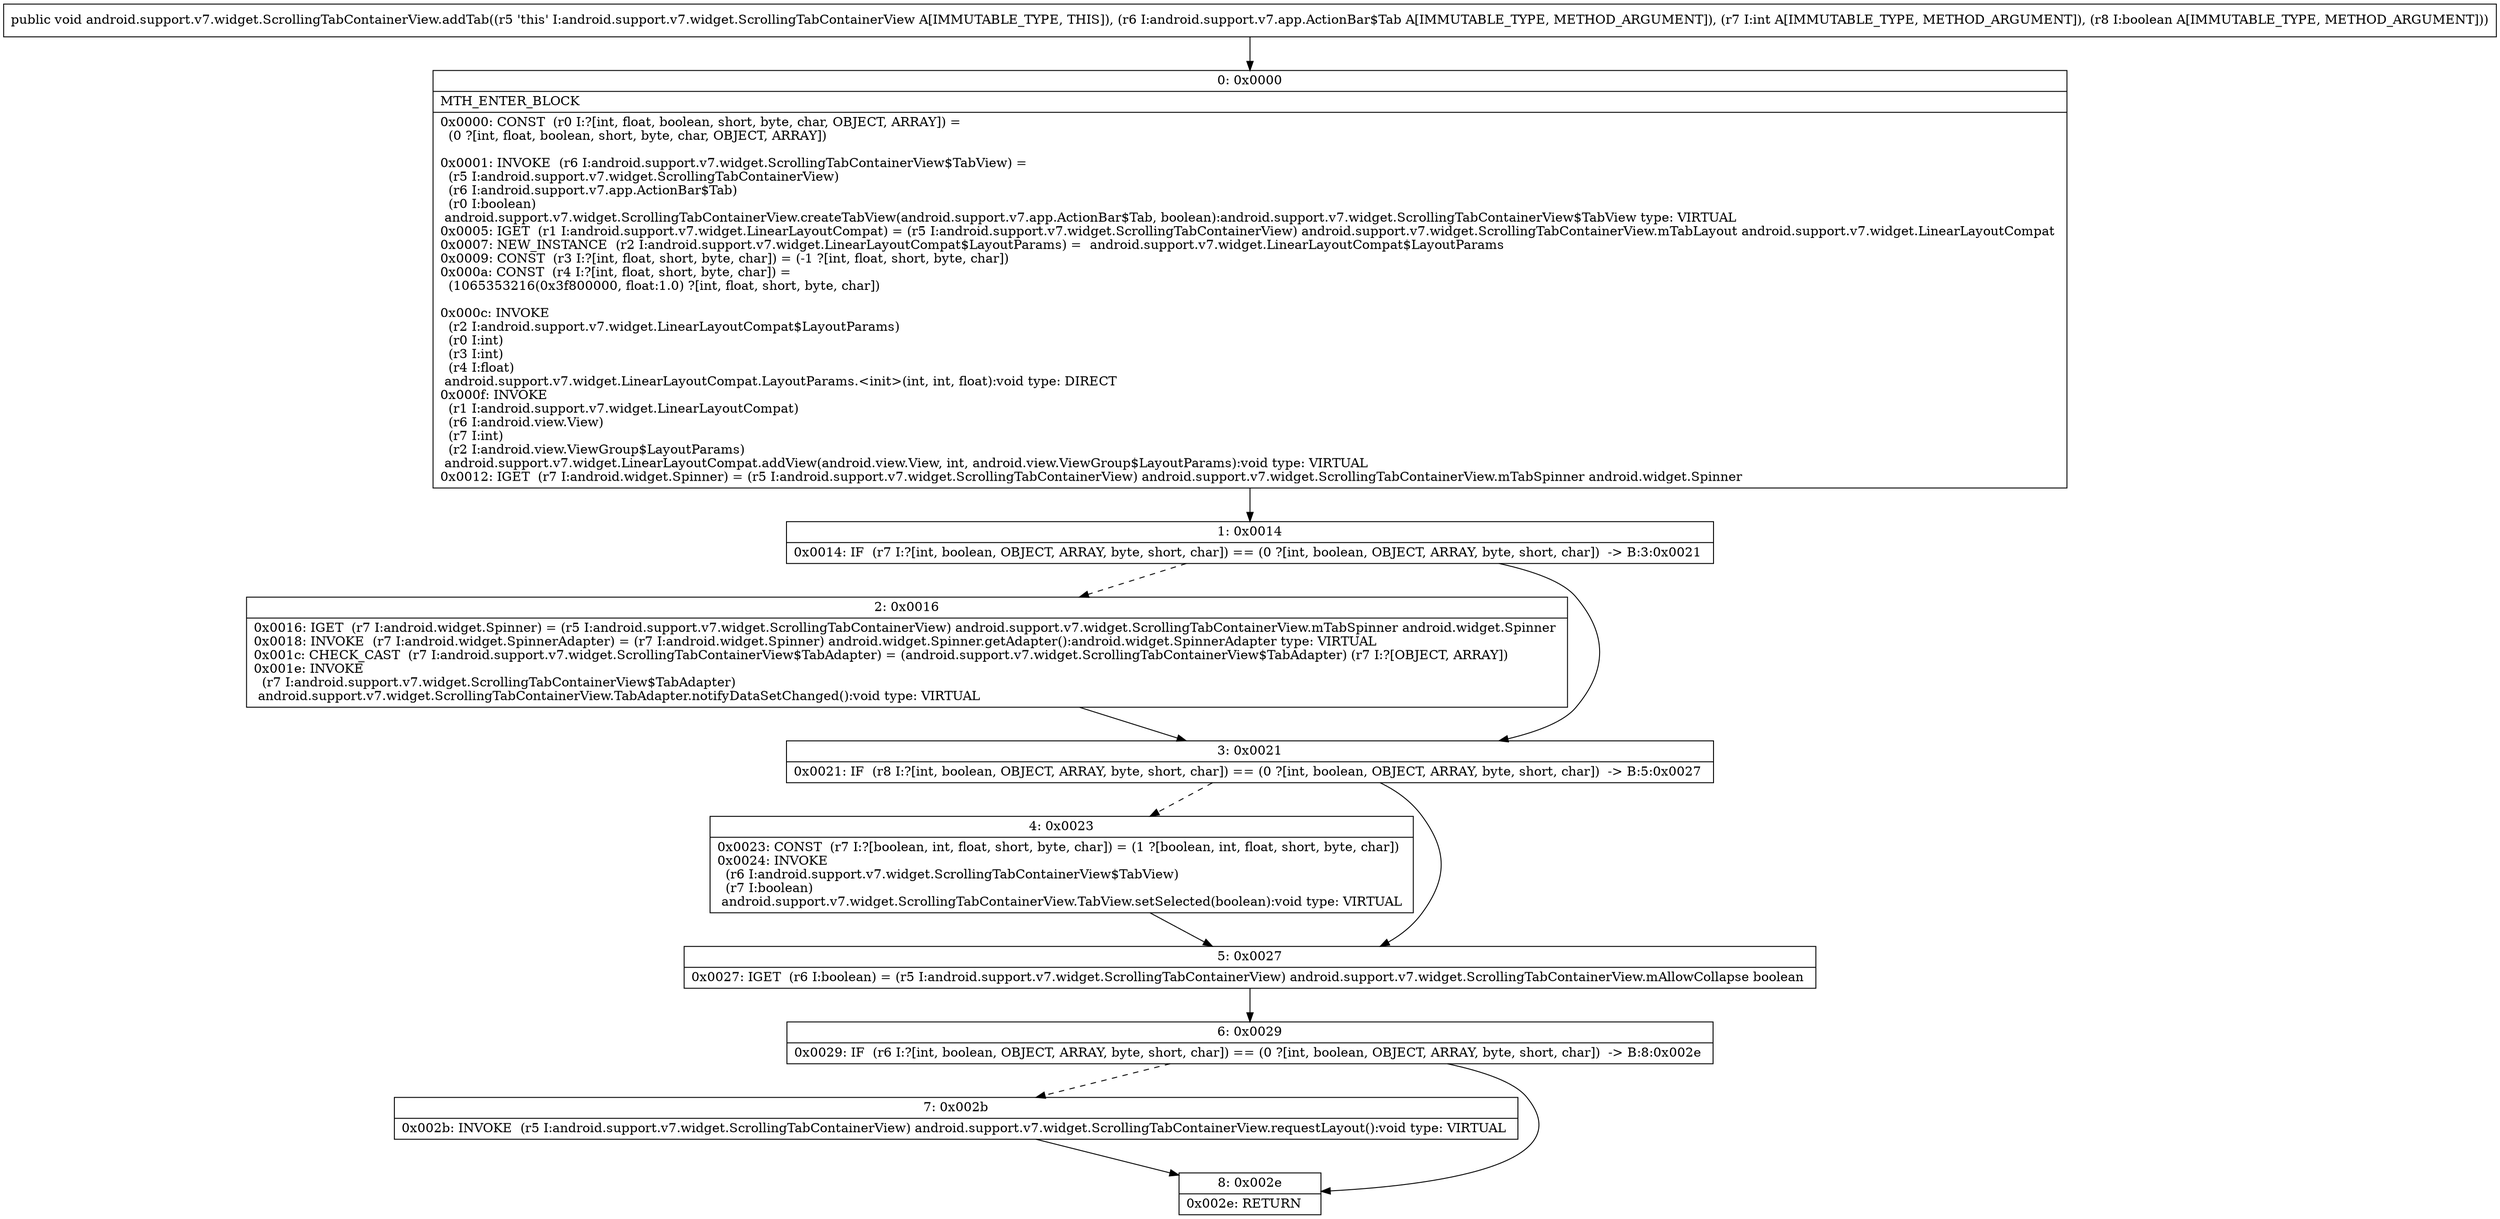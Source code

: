 digraph "CFG forandroid.support.v7.widget.ScrollingTabContainerView.addTab(Landroid\/support\/v7\/app\/ActionBar$Tab;IZ)V" {
Node_0 [shape=record,label="{0\:\ 0x0000|MTH_ENTER_BLOCK\l|0x0000: CONST  (r0 I:?[int, float, boolean, short, byte, char, OBJECT, ARRAY]) = \l  (0 ?[int, float, boolean, short, byte, char, OBJECT, ARRAY])\l \l0x0001: INVOKE  (r6 I:android.support.v7.widget.ScrollingTabContainerView$TabView) = \l  (r5 I:android.support.v7.widget.ScrollingTabContainerView)\l  (r6 I:android.support.v7.app.ActionBar$Tab)\l  (r0 I:boolean)\l android.support.v7.widget.ScrollingTabContainerView.createTabView(android.support.v7.app.ActionBar$Tab, boolean):android.support.v7.widget.ScrollingTabContainerView$TabView type: VIRTUAL \l0x0005: IGET  (r1 I:android.support.v7.widget.LinearLayoutCompat) = (r5 I:android.support.v7.widget.ScrollingTabContainerView) android.support.v7.widget.ScrollingTabContainerView.mTabLayout android.support.v7.widget.LinearLayoutCompat \l0x0007: NEW_INSTANCE  (r2 I:android.support.v7.widget.LinearLayoutCompat$LayoutParams) =  android.support.v7.widget.LinearLayoutCompat$LayoutParams \l0x0009: CONST  (r3 I:?[int, float, short, byte, char]) = (\-1 ?[int, float, short, byte, char]) \l0x000a: CONST  (r4 I:?[int, float, short, byte, char]) = \l  (1065353216(0x3f800000, float:1.0) ?[int, float, short, byte, char])\l \l0x000c: INVOKE  \l  (r2 I:android.support.v7.widget.LinearLayoutCompat$LayoutParams)\l  (r0 I:int)\l  (r3 I:int)\l  (r4 I:float)\l android.support.v7.widget.LinearLayoutCompat.LayoutParams.\<init\>(int, int, float):void type: DIRECT \l0x000f: INVOKE  \l  (r1 I:android.support.v7.widget.LinearLayoutCompat)\l  (r6 I:android.view.View)\l  (r7 I:int)\l  (r2 I:android.view.ViewGroup$LayoutParams)\l android.support.v7.widget.LinearLayoutCompat.addView(android.view.View, int, android.view.ViewGroup$LayoutParams):void type: VIRTUAL \l0x0012: IGET  (r7 I:android.widget.Spinner) = (r5 I:android.support.v7.widget.ScrollingTabContainerView) android.support.v7.widget.ScrollingTabContainerView.mTabSpinner android.widget.Spinner \l}"];
Node_1 [shape=record,label="{1\:\ 0x0014|0x0014: IF  (r7 I:?[int, boolean, OBJECT, ARRAY, byte, short, char]) == (0 ?[int, boolean, OBJECT, ARRAY, byte, short, char])  \-\> B:3:0x0021 \l}"];
Node_2 [shape=record,label="{2\:\ 0x0016|0x0016: IGET  (r7 I:android.widget.Spinner) = (r5 I:android.support.v7.widget.ScrollingTabContainerView) android.support.v7.widget.ScrollingTabContainerView.mTabSpinner android.widget.Spinner \l0x0018: INVOKE  (r7 I:android.widget.SpinnerAdapter) = (r7 I:android.widget.Spinner) android.widget.Spinner.getAdapter():android.widget.SpinnerAdapter type: VIRTUAL \l0x001c: CHECK_CAST  (r7 I:android.support.v7.widget.ScrollingTabContainerView$TabAdapter) = (android.support.v7.widget.ScrollingTabContainerView$TabAdapter) (r7 I:?[OBJECT, ARRAY]) \l0x001e: INVOKE  \l  (r7 I:android.support.v7.widget.ScrollingTabContainerView$TabAdapter)\l android.support.v7.widget.ScrollingTabContainerView.TabAdapter.notifyDataSetChanged():void type: VIRTUAL \l}"];
Node_3 [shape=record,label="{3\:\ 0x0021|0x0021: IF  (r8 I:?[int, boolean, OBJECT, ARRAY, byte, short, char]) == (0 ?[int, boolean, OBJECT, ARRAY, byte, short, char])  \-\> B:5:0x0027 \l}"];
Node_4 [shape=record,label="{4\:\ 0x0023|0x0023: CONST  (r7 I:?[boolean, int, float, short, byte, char]) = (1 ?[boolean, int, float, short, byte, char]) \l0x0024: INVOKE  \l  (r6 I:android.support.v7.widget.ScrollingTabContainerView$TabView)\l  (r7 I:boolean)\l android.support.v7.widget.ScrollingTabContainerView.TabView.setSelected(boolean):void type: VIRTUAL \l}"];
Node_5 [shape=record,label="{5\:\ 0x0027|0x0027: IGET  (r6 I:boolean) = (r5 I:android.support.v7.widget.ScrollingTabContainerView) android.support.v7.widget.ScrollingTabContainerView.mAllowCollapse boolean \l}"];
Node_6 [shape=record,label="{6\:\ 0x0029|0x0029: IF  (r6 I:?[int, boolean, OBJECT, ARRAY, byte, short, char]) == (0 ?[int, boolean, OBJECT, ARRAY, byte, short, char])  \-\> B:8:0x002e \l}"];
Node_7 [shape=record,label="{7\:\ 0x002b|0x002b: INVOKE  (r5 I:android.support.v7.widget.ScrollingTabContainerView) android.support.v7.widget.ScrollingTabContainerView.requestLayout():void type: VIRTUAL \l}"];
Node_8 [shape=record,label="{8\:\ 0x002e|0x002e: RETURN   \l}"];
MethodNode[shape=record,label="{public void android.support.v7.widget.ScrollingTabContainerView.addTab((r5 'this' I:android.support.v7.widget.ScrollingTabContainerView A[IMMUTABLE_TYPE, THIS]), (r6 I:android.support.v7.app.ActionBar$Tab A[IMMUTABLE_TYPE, METHOD_ARGUMENT]), (r7 I:int A[IMMUTABLE_TYPE, METHOD_ARGUMENT]), (r8 I:boolean A[IMMUTABLE_TYPE, METHOD_ARGUMENT])) }"];
MethodNode -> Node_0;
Node_0 -> Node_1;
Node_1 -> Node_2[style=dashed];
Node_1 -> Node_3;
Node_2 -> Node_3;
Node_3 -> Node_4[style=dashed];
Node_3 -> Node_5;
Node_4 -> Node_5;
Node_5 -> Node_6;
Node_6 -> Node_7[style=dashed];
Node_6 -> Node_8;
Node_7 -> Node_8;
}


